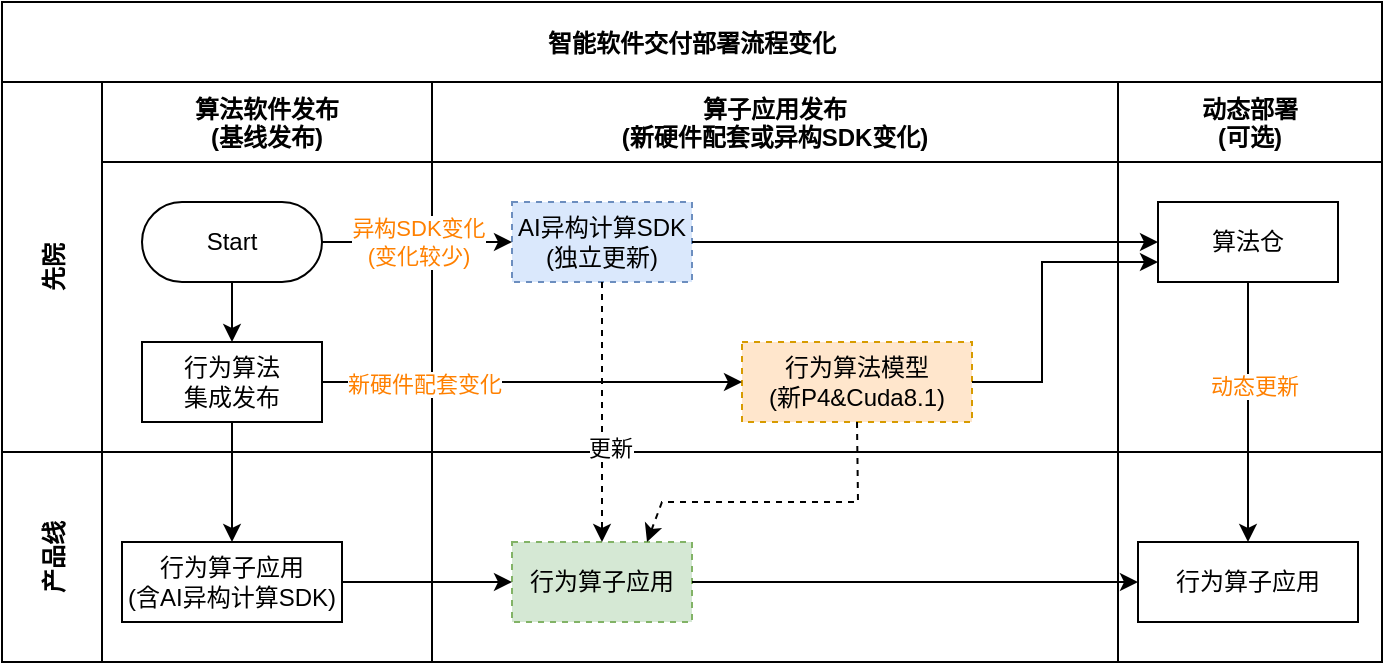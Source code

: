 <mxfile version="17.1.2" type="github">
  <diagram id="kgpKYQtTHZ0yAKxKKP6v" name="Page-1">
    <mxGraphModel dx="1038" dy="580" grid="0" gridSize="10" guides="1" tooltips="1" connect="1" arrows="1" fold="1" page="1" pageScale="1" pageWidth="850" pageHeight="1100" math="0" shadow="0">
      <root>
        <mxCell id="0" />
        <mxCell id="1" parent="0" />
        <mxCell id="3nuBFxr9cyL0pnOWT2aG-1" value="智能软件交付部署流程变化" style="shape=table;childLayout=tableLayout;startSize=40;collapsible=0;recursiveResize=0;expand=0;fillColor=none;fontStyle=1" parent="1" vertex="1">
          <mxGeometry x="80" y="70" width="690" height="330" as="geometry" />
        </mxCell>
        <mxCell id="3nuBFxr9cyL0pnOWT2aG-2" value="" style="edgeStyle=orthogonalEdgeStyle;rounded=0;orthogonalLoop=1;jettySize=auto;html=1;" parent="3nuBFxr9cyL0pnOWT2aG-1" source="3nuBFxr9cyL0pnOWT2aG-7" target="3nuBFxr9cyL0pnOWT2aG-17" edge="1">
          <mxGeometry relative="1" as="geometry" />
        </mxCell>
        <mxCell id="3nuBFxr9cyL0pnOWT2aG-3" value="先院" style="shape=tableRow;horizontal=0;swimlaneHead=0;swimlaneBody=0;top=0;left=0;bottom=0;right=0;fillColor=none;points=[[0,0.5],[1,0.5]];portConstraint=eastwest;startSize=50;collapsible=0;recursiveResize=0;expand=0;fontStyle=1;" parent="3nuBFxr9cyL0pnOWT2aG-1" vertex="1">
          <mxGeometry y="40" width="690" height="185" as="geometry" />
        </mxCell>
        <mxCell id="3nuBFxr9cyL0pnOWT2aG-4" value="算法软件发布&#xa;(基线发布)" style="swimlane;swimlaneHead=0;swimlaneBody=0;connectable=0;fillColor=none;startSize=40;collapsible=0;recursiveResize=0;expand=0;fontStyle=1;" parent="3nuBFxr9cyL0pnOWT2aG-3" vertex="1">
          <mxGeometry x="50" width="165" height="185" as="geometry">
            <mxRectangle width="165" height="185" as="alternateBounds" />
          </mxGeometry>
        </mxCell>
        <mxCell id="3nuBFxr9cyL0pnOWT2aG-5" style="edgeStyle=orthogonalEdgeStyle;rounded=0;orthogonalLoop=1;jettySize=auto;html=1;" parent="3nuBFxr9cyL0pnOWT2aG-4" source="3nuBFxr9cyL0pnOWT2aG-6" target="3nuBFxr9cyL0pnOWT2aG-7" edge="1">
          <mxGeometry relative="1" as="geometry" />
        </mxCell>
        <mxCell id="3nuBFxr9cyL0pnOWT2aG-6" value="Start" style="rounded=1;whiteSpace=wrap;html=1;arcSize=50;" parent="3nuBFxr9cyL0pnOWT2aG-4" vertex="1">
          <mxGeometry x="20" y="60" width="90" height="40" as="geometry" />
        </mxCell>
        <mxCell id="3nuBFxr9cyL0pnOWT2aG-7" value="行为算法&lt;br&gt;集成发布" style="rounded=0;whiteSpace=wrap;html=1;" parent="3nuBFxr9cyL0pnOWT2aG-4" vertex="1">
          <mxGeometry x="20" y="130" width="90" height="40" as="geometry" />
        </mxCell>
        <mxCell id="3nuBFxr9cyL0pnOWT2aG-8" value="算子应用发布&#xa;(新硬件配套或异构SDK变化)" style="swimlane;swimlaneHead=0;swimlaneBody=0;connectable=0;fillColor=none;startSize=40;collapsible=0;recursiveResize=0;expand=0;fontStyle=1;" parent="3nuBFxr9cyL0pnOWT2aG-3" vertex="1">
          <mxGeometry x="215" width="343" height="185" as="geometry">
            <mxRectangle width="343" height="185" as="alternateBounds" />
          </mxGeometry>
        </mxCell>
        <mxCell id="3nuBFxr9cyL0pnOWT2aG-9" value="AI异构计算SDK&lt;br&gt;(独立更新)" style="rounded=0;whiteSpace=wrap;html=1;dashed=1;fillColor=#dae8fc;strokeColor=#6c8ebf;" parent="3nuBFxr9cyL0pnOWT2aG-8" vertex="1">
          <mxGeometry x="40" y="60" width="90" height="40" as="geometry" />
        </mxCell>
        <mxCell id="fMINtGCbqzZVNf0ZRUMN-2" value="行为算法模型&lt;br&gt;(新P4&amp;amp;Cuda8.1)" style="rounded=0;whiteSpace=wrap;html=1;fillColor=#ffe6cc;strokeColor=#d79b00;dashed=1;" vertex="1" parent="3nuBFxr9cyL0pnOWT2aG-8">
          <mxGeometry x="155" y="130" width="115" height="40" as="geometry" />
        </mxCell>
        <mxCell id="3nuBFxr9cyL0pnOWT2aG-11" value="动态部署&#xa;(可选)" style="swimlane;swimlaneHead=0;swimlaneBody=0;connectable=0;fillColor=none;startSize=40;collapsible=0;recursiveResize=0;expand=0;fontStyle=1;" parent="3nuBFxr9cyL0pnOWT2aG-3" vertex="1">
          <mxGeometry x="558" width="132" height="185" as="geometry">
            <mxRectangle width="132" height="185" as="alternateBounds" />
          </mxGeometry>
        </mxCell>
        <mxCell id="3nuBFxr9cyL0pnOWT2aG-13" value="算法仓" style="rounded=0;whiteSpace=wrap;html=1;" parent="3nuBFxr9cyL0pnOWT2aG-11" vertex="1">
          <mxGeometry x="20" y="60" width="90" height="40" as="geometry" />
        </mxCell>
        <mxCell id="3nuBFxr9cyL0pnOWT2aG-24" value="&lt;font color=&quot;#ff8000&quot;&gt;异构SDK变化&lt;br&gt;(变化较少)&lt;br&gt;&lt;/font&gt;" style="edgeStyle=orthogonalEdgeStyle;rounded=0;orthogonalLoop=1;jettySize=auto;html=1;exitX=1;exitY=0.5;exitDx=0;exitDy=0;" parent="3nuBFxr9cyL0pnOWT2aG-3" source="3nuBFxr9cyL0pnOWT2aG-6" target="3nuBFxr9cyL0pnOWT2aG-9" edge="1">
          <mxGeometry relative="1" as="geometry">
            <Array as="points">
              <mxPoint x="210" y="80" />
              <mxPoint x="210" y="80" />
            </Array>
          </mxGeometry>
        </mxCell>
        <mxCell id="fMINtGCbqzZVNf0ZRUMN-12" value="" style="endArrow=classic;html=1;rounded=0;exitX=1;exitY=0.5;exitDx=0;exitDy=0;entryX=0;entryY=0.5;entryDx=0;entryDy=0;" edge="1" parent="3nuBFxr9cyL0pnOWT2aG-3" source="3nuBFxr9cyL0pnOWT2aG-7" target="fMINtGCbqzZVNf0ZRUMN-2">
          <mxGeometry width="50" height="50" relative="1" as="geometry">
            <mxPoint x="160" y="390" as="sourcePoint" />
            <mxPoint x="210" y="340" as="targetPoint" />
          </mxGeometry>
        </mxCell>
        <mxCell id="fMINtGCbqzZVNf0ZRUMN-13" value="&lt;font color=&quot;#ff8000&quot;&gt;新硬件配套变化&lt;/font&gt;" style="edgeLabel;html=1;align=center;verticalAlign=middle;resizable=0;points=[];" vertex="1" connectable="0" parent="fMINtGCbqzZVNf0ZRUMN-12">
          <mxGeometry x="-0.518" y="-1" relative="1" as="geometry">
            <mxPoint as="offset" />
          </mxGeometry>
        </mxCell>
        <mxCell id="fMINtGCbqzZVNf0ZRUMN-18" value="" style="endArrow=classic;html=1;rounded=0;fontColor=#FF8000;exitX=1;exitY=0.5;exitDx=0;exitDy=0;entryX=0;entryY=0.5;entryDx=0;entryDy=0;" edge="1" parent="3nuBFxr9cyL0pnOWT2aG-3" source="3nuBFxr9cyL0pnOWT2aG-9" target="3nuBFxr9cyL0pnOWT2aG-13">
          <mxGeometry width="50" height="50" relative="1" as="geometry">
            <mxPoint x="540" y="400" as="sourcePoint" />
            <mxPoint x="590" y="350" as="targetPoint" />
          </mxGeometry>
        </mxCell>
        <mxCell id="fMINtGCbqzZVNf0ZRUMN-19" value="" style="endArrow=classic;html=1;rounded=0;fontColor=#FF8000;exitX=1;exitY=0.5;exitDx=0;exitDy=0;entryX=0;entryY=0.75;entryDx=0;entryDy=0;" edge="1" parent="3nuBFxr9cyL0pnOWT2aG-3" source="fMINtGCbqzZVNf0ZRUMN-2" target="3nuBFxr9cyL0pnOWT2aG-13">
          <mxGeometry width="50" height="50" relative="1" as="geometry">
            <mxPoint x="540" y="420" as="sourcePoint" />
            <mxPoint x="590" y="370" as="targetPoint" />
            <Array as="points">
              <mxPoint x="520" y="150" />
              <mxPoint x="520" y="90" />
            </Array>
          </mxGeometry>
        </mxCell>
        <mxCell id="3nuBFxr9cyL0pnOWT2aG-15" value="产品线" style="shape=tableRow;horizontal=0;swimlaneHead=0;swimlaneBody=0;top=0;left=0;bottom=0;right=0;fillColor=none;points=[[0,0.5],[1,0.5]];portConstraint=eastwest;startSize=50;collapsible=0;recursiveResize=0;expand=0;fontStyle=1;" parent="3nuBFxr9cyL0pnOWT2aG-1" vertex="1">
          <mxGeometry y="225" width="690" height="105" as="geometry" />
        </mxCell>
        <mxCell id="3nuBFxr9cyL0pnOWT2aG-16" value="" style="swimlane;swimlaneHead=0;swimlaneBody=0;connectable=0;fillColor=none;startSize=0;collapsible=0;recursiveResize=0;expand=0;fontStyle=1;" parent="3nuBFxr9cyL0pnOWT2aG-15" vertex="1">
          <mxGeometry x="50" width="165" height="105" as="geometry">
            <mxRectangle width="165" height="105" as="alternateBounds" />
          </mxGeometry>
        </mxCell>
        <mxCell id="3nuBFxr9cyL0pnOWT2aG-17" value="行为算子应用&lt;br&gt;(含AI异构计算SDK)" style="rounded=0;whiteSpace=wrap;html=1;" parent="3nuBFxr9cyL0pnOWT2aG-16" vertex="1">
          <mxGeometry x="10" y="45" width="110" height="40" as="geometry" />
        </mxCell>
        <mxCell id="3nuBFxr9cyL0pnOWT2aG-18" value="" style="swimlane;swimlaneHead=0;swimlaneBody=0;connectable=0;fillColor=none;startSize=0;collapsible=0;recursiveResize=0;expand=0;fontStyle=1;" parent="3nuBFxr9cyL0pnOWT2aG-15" vertex="1">
          <mxGeometry x="215" width="343" height="105" as="geometry">
            <mxRectangle width="343" height="105" as="alternateBounds" />
          </mxGeometry>
        </mxCell>
        <mxCell id="3nuBFxr9cyL0pnOWT2aG-20" value="行为算子应用" style="rounded=0;whiteSpace=wrap;html=1;fillColor=#d5e8d4;strokeColor=#82b366;dashed=1;" parent="3nuBFxr9cyL0pnOWT2aG-18" vertex="1">
          <mxGeometry x="40" y="45" width="90" height="40" as="geometry" />
        </mxCell>
        <mxCell id="3nuBFxr9cyL0pnOWT2aG-23" value="" style="swimlane;swimlaneHead=0;swimlaneBody=0;connectable=0;fillColor=none;startSize=0;collapsible=0;recursiveResize=0;expand=0;fontStyle=1;" parent="3nuBFxr9cyL0pnOWT2aG-15" vertex="1">
          <mxGeometry x="558" width="132" height="105" as="geometry">
            <mxRectangle width="132" height="105" as="alternateBounds" />
          </mxGeometry>
        </mxCell>
        <mxCell id="fMINtGCbqzZVNf0ZRUMN-20" value="行为算子应用" style="rounded=0;whiteSpace=wrap;html=1;" vertex="1" parent="3nuBFxr9cyL0pnOWT2aG-23">
          <mxGeometry x="10" y="45" width="110" height="40" as="geometry" />
        </mxCell>
        <mxCell id="fMINtGCbqzZVNf0ZRUMN-4" value="" style="endArrow=classic;html=1;rounded=0;exitX=1;exitY=0.5;exitDx=0;exitDy=0;entryX=0;entryY=0.5;entryDx=0;entryDy=0;" edge="1" parent="3nuBFxr9cyL0pnOWT2aG-15" source="3nuBFxr9cyL0pnOWT2aG-17" target="3nuBFxr9cyL0pnOWT2aG-20">
          <mxGeometry width="50" height="50" relative="1" as="geometry">
            <mxPoint x="230" y="170" as="sourcePoint" />
            <mxPoint x="280" y="120" as="targetPoint" />
          </mxGeometry>
        </mxCell>
        <mxCell id="fMINtGCbqzZVNf0ZRUMN-23" value="" style="endArrow=classic;html=1;rounded=0;fontColor=#FF8000;entryX=0;entryY=0.5;entryDx=0;entryDy=0;exitX=1;exitY=0.5;exitDx=0;exitDy=0;" edge="1" parent="3nuBFxr9cyL0pnOWT2aG-15" source="3nuBFxr9cyL0pnOWT2aG-20" target="fMINtGCbqzZVNf0ZRUMN-20">
          <mxGeometry width="50" height="50" relative="1" as="geometry">
            <mxPoint x="370" y="195" as="sourcePoint" />
            <mxPoint x="420" y="145" as="targetPoint" />
          </mxGeometry>
        </mxCell>
        <mxCell id="fMINtGCbqzZVNf0ZRUMN-6" value="" style="endArrow=classic;html=1;rounded=0;exitX=0.5;exitY=1;exitDx=0;exitDy=0;entryX=0.5;entryY=0;entryDx=0;entryDy=0;dashed=1;" edge="1" parent="3nuBFxr9cyL0pnOWT2aG-1" source="3nuBFxr9cyL0pnOWT2aG-9" target="3nuBFxr9cyL0pnOWT2aG-20">
          <mxGeometry width="50" height="50" relative="1" as="geometry">
            <mxPoint x="50" y="420" as="sourcePoint" />
            <mxPoint x="100" y="370" as="targetPoint" />
          </mxGeometry>
        </mxCell>
        <mxCell id="fMINtGCbqzZVNf0ZRUMN-10" value="更新" style="edgeLabel;html=1;align=center;verticalAlign=middle;resizable=0;points=[];" vertex="1" connectable="0" parent="fMINtGCbqzZVNf0ZRUMN-6">
          <mxGeometry x="0.279" y="4" relative="1" as="geometry">
            <mxPoint as="offset" />
          </mxGeometry>
        </mxCell>
        <mxCell id="fMINtGCbqzZVNf0ZRUMN-15" value="" style="endArrow=classic;html=1;rounded=0;dashed=1;fontColor=#FF8000;exitX=0.5;exitY=1;exitDx=0;exitDy=0;entryX=0.75;entryY=0;entryDx=0;entryDy=0;" edge="1" parent="3nuBFxr9cyL0pnOWT2aG-1" source="fMINtGCbqzZVNf0ZRUMN-2" target="3nuBFxr9cyL0pnOWT2aG-20">
          <mxGeometry width="50" height="50" relative="1" as="geometry">
            <mxPoint x="390" y="410" as="sourcePoint" />
            <mxPoint x="320" y="260" as="targetPoint" />
            <Array as="points">
              <mxPoint x="428" y="250" />
              <mxPoint x="330" y="250" />
            </Array>
          </mxGeometry>
        </mxCell>
        <mxCell id="3nuBFxr9cyL0pnOWT2aG-12" style="edgeStyle=orthogonalEdgeStyle;rounded=0;orthogonalLoop=1;jettySize=auto;html=1;" parent="3nuBFxr9cyL0pnOWT2aG-1" source="3nuBFxr9cyL0pnOWT2aG-13" target="fMINtGCbqzZVNf0ZRUMN-20" edge="1">
          <mxGeometry relative="1" as="geometry">
            <mxPoint x="623" y="160" as="targetPoint" />
          </mxGeometry>
        </mxCell>
        <mxCell id="fMINtGCbqzZVNf0ZRUMN-21" value="动态更新" style="edgeLabel;html=1;align=center;verticalAlign=middle;resizable=0;points=[];fontColor=#FF8000;" vertex="1" connectable="0" parent="3nuBFxr9cyL0pnOWT2aG-12">
          <mxGeometry x="-0.209" y="3" relative="1" as="geometry">
            <mxPoint as="offset" />
          </mxGeometry>
        </mxCell>
      </root>
    </mxGraphModel>
  </diagram>
</mxfile>
